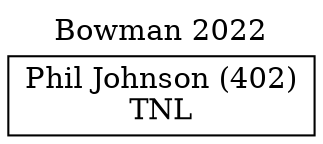 // House preference flow
digraph "Phil Johnson (402)_Bowman_2022" {
	graph [label="Bowman 2022" labelloc=t mclimit=10]
	node [shape=box]
	"Phil Johnson (402)" [label="Phil Johnson (402)
TNL"]
}
